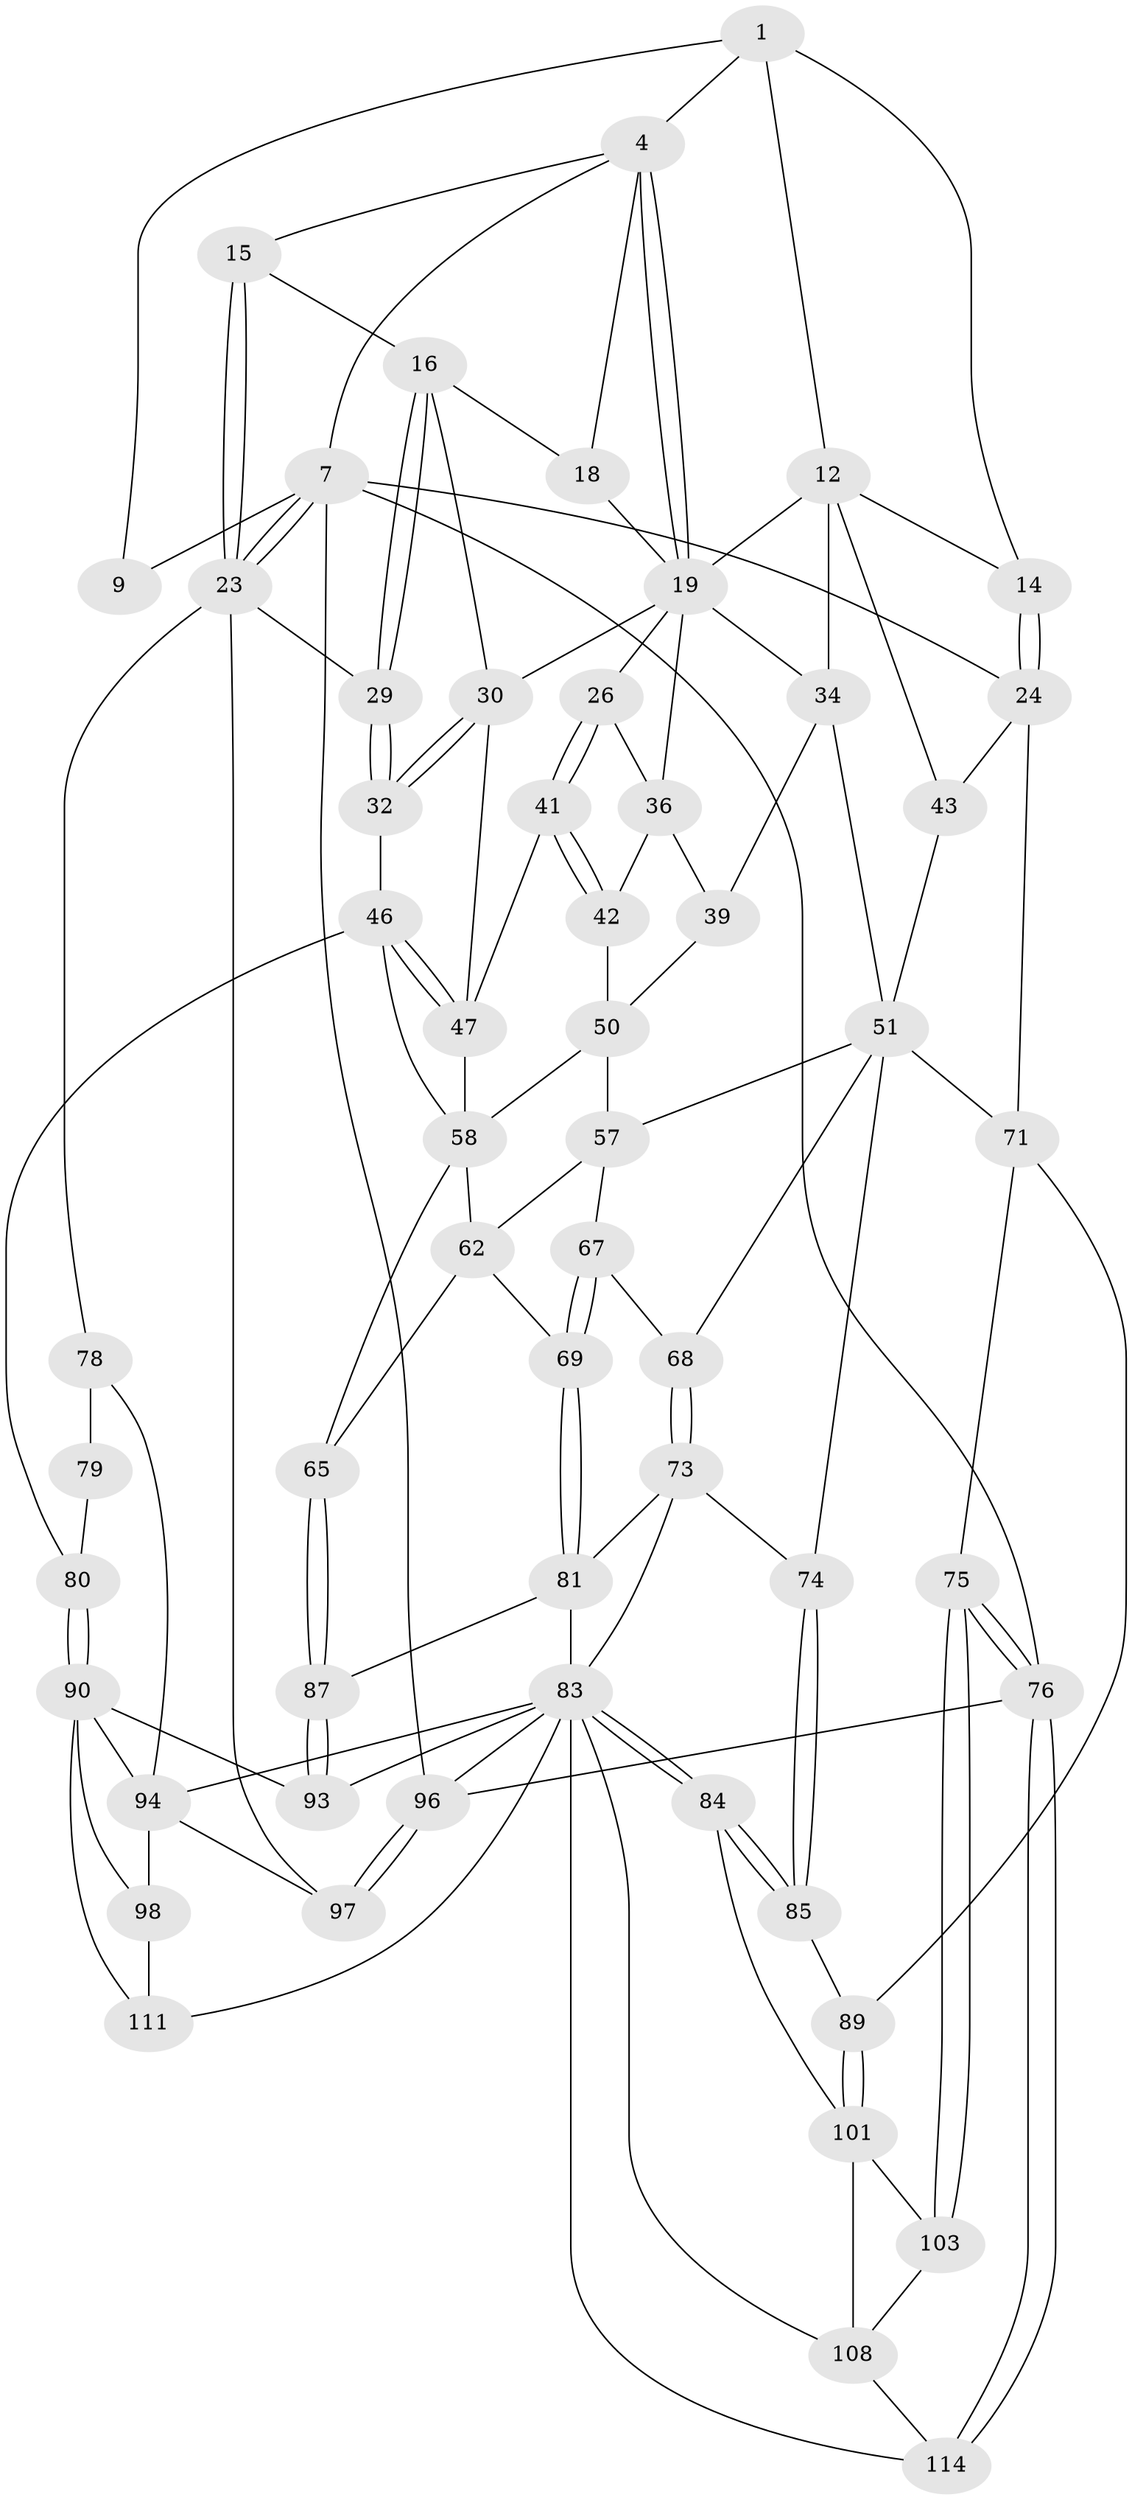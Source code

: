 // original degree distribution, {3: 0.017241379310344827, 4: 0.25, 6: 0.23275862068965517, 5: 0.5}
// Generated by graph-tools (version 1.1) at 2025/21/03/04/25 18:21:24]
// undirected, 58 vertices, 133 edges
graph export_dot {
graph [start="1"]
  node [color=gray90,style=filled];
  1 [pos="+0.26754457823028005+0",super="+2+10"];
  4 [pos="+0.5867355570293712+0",super="+5"];
  7 [pos="+1+0",super="+8"];
  9 [pos="+0+0"];
  12 [pos="+0.39612251880161264+0",super="+13"];
  14 [pos="+0.11202091874769575+0.1570384449867411"];
  15 [pos="+0.9460116325768515+0.16551712671292346"];
  16 [pos="+0.8913698428570679+0.19803484737685081",super="+17"];
  18 [pos="+0.787675257080307+0.150513144178676"];
  19 [pos="+0.5791611152938793+0.15036899077388835",super="+20+22"];
  23 [pos="+1+0.2557047156180911",super="+28"];
  24 [pos="+0+0.28436526437059045",super="+45"];
  26 [pos="+0.6072033894757285+0.3312990691247318",super="+27"];
  29 [pos="+1+0.5026571439863499"];
  30 [pos="+0.7989667137941404+0.24465143982521728",super="+31"];
  32 [pos="+0.9621899848255149+0.46400998614115346"];
  34 [pos="+0.2898341965554453+0.3129008976102889",super="+40"];
  36 [pos="+0.47211102268923283+0.2971431582419563",super="+37"];
  39 [pos="+0.3738619032043871+0.3799809891497318"];
  41 [pos="+0.600424736155515+0.4016227206285881"];
  42 [pos="+0.5895988709793398+0.40075176906788423",super="+49"];
  43 [pos="+0.1726199430978948+0.3400491276831535",super="+55+44"];
  46 [pos="+0.8604049429762767+0.4678101211570563",super="+63"];
  47 [pos="+0.7861352858500318+0.4462337396149246",super="+48"];
  50 [pos="+0.4704220629900526+0.4414264092559741",super="+56"];
  51 [pos="+0.2995690098186717+0.36182031098000533",super="+52"];
  57 [pos="+0.4289526586687662+0.47660313310635777",super="+60"];
  58 [pos="+0.6162480275523234+0.4835303385243302",super="+59+64"];
  62 [pos="+0.44518791069536134+0.5719898033485923",super="+66"];
  65 [pos="+0.5990874949858763+0.6805245612476728"];
  67 [pos="+0.3293636554723787+0.6230291544253753"];
  68 [pos="+0.2963442547816537+0.6332300876906841"];
  69 [pos="+0.4273626072087916+0.6982909400437155"];
  71 [pos="+0.0872618218161585+0.6684540857684474",super="+72"];
  73 [pos="+0.28523547813456945+0.6832730456302757",super="+82"];
  74 [pos="+0.20280103019308454+0.6934389099542294"];
  75 [pos="+0+0.7922934120436322"];
  76 [pos="+0+1"];
  78 [pos="+0.8772450001243478+0.66695118166327",super="+86"];
  79 [pos="+0.8110419266595417+0.686283024537601"];
  80 [pos="+0.7132386176393959+0.6947012185478528"];
  81 [pos="+0.41702259833899563+0.7175394500444742",super="+88"];
  83 [pos="+0.32143724436131876+0.7895569092336773",super="+99"];
  84 [pos="+0.2766382968930444+0.8320582458729541"];
  85 [pos="+0.24160996673366256+0.8149121164509032"];
  87 [pos="+0.5528791776453396+0.8327557720434307"];
  89 [pos="+0.11727528795451073+0.7946683832719786"];
  90 [pos="+0.7198514488133892+0.7276791205106004",super="+91"];
  93 [pos="+0.554854500277408+0.8365810028566041"];
  94 [pos="+0.8390018030414839+0.8460165134930016",super="+100+95"];
  96 [pos="+1+1"];
  97 [pos="+1+0.7502474103015715"];
  98 [pos="+0.7818366917751046+0.9039016683159184",super="+110"];
  101 [pos="+0.10148675043999696+0.8226297023012812",super="+102+104"];
  103 [pos="+0.06977774465460164+0.8496535757977816"];
  108 [pos="+0.28517780387319785+1",super="+112"];
  111 [pos="+0.7432141192188317+0.9974172171224531"];
  114 [pos="+0+1"];
  1 -- 4;
  1 -- 12;
  1 -- 9;
  1 -- 14;
  4 -- 19;
  4 -- 19;
  4 -- 18;
  4 -- 7;
  4 -- 15;
  7 -- 23;
  7 -- 23;
  7 -- 96;
  7 -- 24;
  7 -- 9;
  7 -- 76;
  12 -- 34;
  12 -- 43;
  12 -- 14;
  12 -- 19;
  14 -- 24;
  14 -- 24;
  15 -- 16;
  15 -- 23;
  15 -- 23;
  16 -- 29;
  16 -- 29;
  16 -- 18;
  16 -- 30;
  18 -- 19;
  19 -- 34;
  19 -- 36;
  19 -- 26 [weight=2];
  19 -- 30;
  23 -- 97;
  23 -- 29;
  23 -- 78;
  24 -- 71;
  24 -- 43;
  26 -- 41;
  26 -- 41;
  26 -- 36;
  29 -- 32;
  29 -- 32;
  30 -- 32;
  30 -- 32;
  30 -- 47;
  32 -- 46;
  34 -- 51;
  34 -- 39;
  36 -- 42 [weight=2];
  36 -- 39;
  39 -- 50;
  41 -- 42;
  41 -- 42;
  41 -- 47;
  42 -- 50;
  43 -- 51;
  46 -- 47;
  46 -- 47;
  46 -- 80;
  46 -- 58;
  47 -- 58;
  50 -- 57;
  50 -- 58;
  51 -- 57 [weight=2];
  51 -- 68;
  51 -- 71;
  51 -- 74;
  57 -- 67;
  57 -- 62;
  58 -- 62;
  58 -- 65;
  62 -- 65;
  62 -- 69;
  65 -- 87;
  65 -- 87;
  67 -- 68;
  67 -- 69;
  67 -- 69;
  68 -- 73;
  68 -- 73;
  69 -- 81;
  69 -- 81;
  71 -- 89;
  71 -- 75;
  73 -- 74;
  73 -- 81;
  73 -- 83;
  74 -- 85;
  74 -- 85;
  75 -- 76;
  75 -- 76;
  75 -- 103;
  75 -- 103;
  76 -- 114;
  76 -- 114;
  76 -- 96;
  78 -- 79 [weight=2];
  78 -- 94;
  79 -- 80;
  80 -- 90;
  80 -- 90;
  81 -- 87;
  81 -- 83;
  83 -- 84;
  83 -- 84;
  83 -- 96;
  83 -- 114;
  83 -- 108;
  83 -- 93;
  83 -- 94;
  83 -- 111;
  84 -- 85;
  84 -- 85;
  84 -- 101;
  85 -- 89;
  87 -- 93;
  87 -- 93;
  89 -- 101;
  89 -- 101;
  90 -- 94;
  90 -- 93;
  90 -- 98;
  90 -- 111;
  94 -- 97;
  94 -- 98 [weight=2];
  96 -- 97;
  96 -- 97;
  98 -- 111;
  101 -- 103;
  101 -- 108 [weight=2];
  103 -- 108;
  108 -- 114;
}
